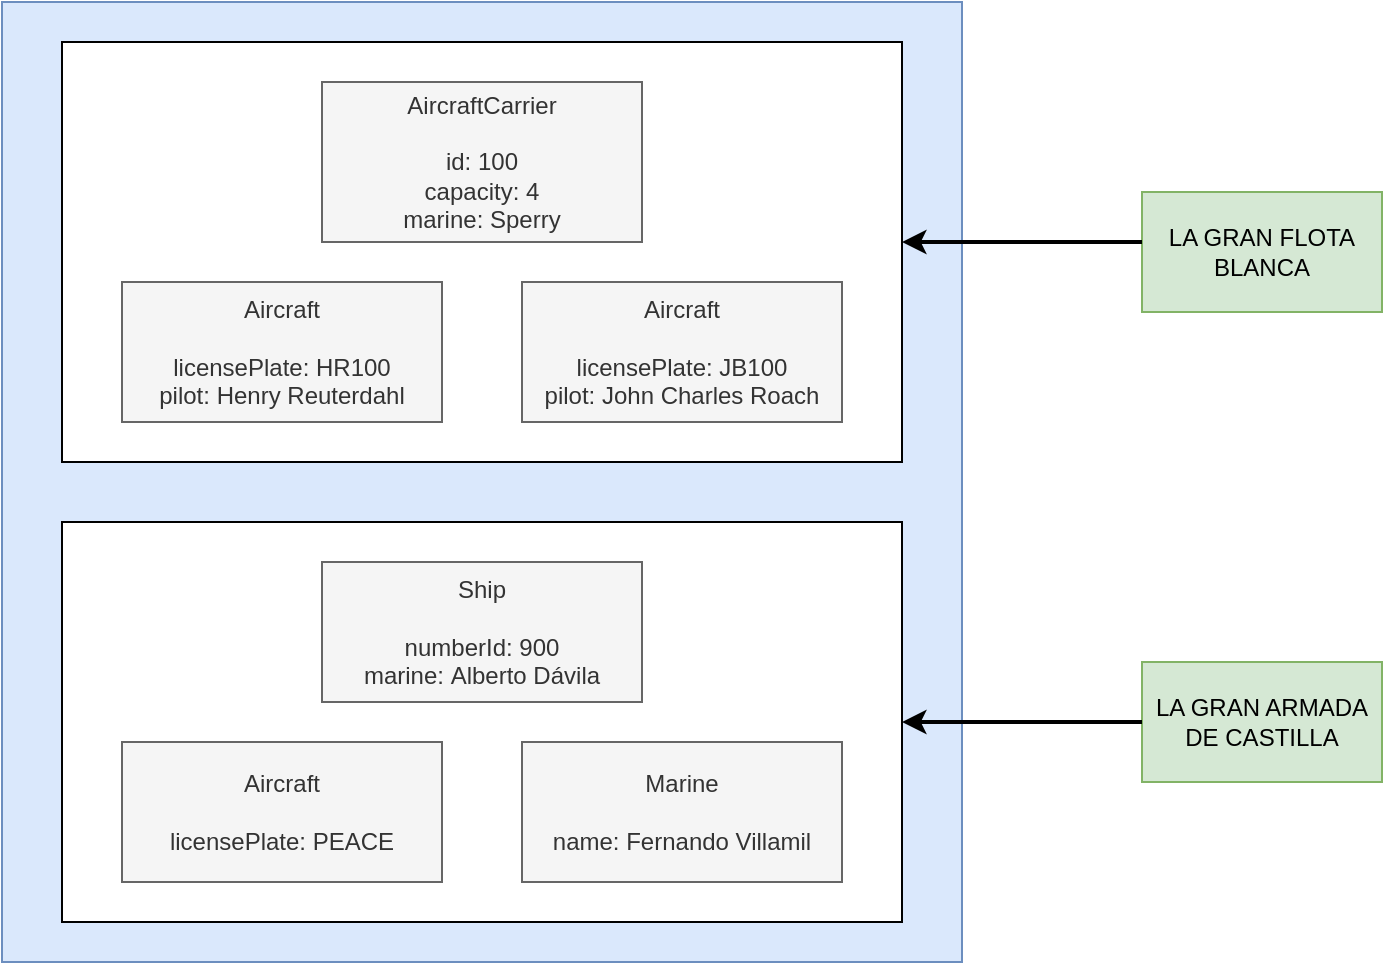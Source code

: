<mxfile version="14.4.2" type="github"><diagram id="YZGDU0XmYwx-0IqUWWDE" name="Page-1"><mxGraphModel dx="868" dy="1594" grid="1" gridSize="10" guides="1" tooltips="1" connect="1" arrows="1" fold="1" page="1" pageScale="1" pageWidth="827" pageHeight="1169" math="0" shadow="0"><root><mxCell id="0"/><mxCell id="1" parent="0"/><mxCell id="RlR2k3dSFBT_CVZJNIw9-1" value="" style="whiteSpace=wrap;html=1;aspect=fixed;fillColor=#dae8fc;strokeColor=#6c8ebf;" vertex="1" parent="1"><mxGeometry x="50" y="-1100" width="480" height="480" as="geometry"/></mxCell><mxCell id="RlR2k3dSFBT_CVZJNIw9-2" value="" style="rounded=0;whiteSpace=wrap;html=1;" vertex="1" parent="1"><mxGeometry x="80" y="-1080" width="420" height="210" as="geometry"/></mxCell><mxCell id="RlR2k3dSFBT_CVZJNIw9-3" value="" style="rounded=0;whiteSpace=wrap;html=1;" vertex="1" parent="1"><mxGeometry x="80" y="-840" width="420" height="200" as="geometry"/></mxCell><mxCell id="RlR2k3dSFBT_CVZJNIw9-9" value="&lt;span style=&quot;color: rgb(51 , 51 , 51)&quot;&gt;Aircraft&lt;/span&gt;&lt;br style=&quot;color: rgb(51 , 51 , 51)&quot;&gt;&lt;br style=&quot;color: rgb(51 , 51 , 51)&quot;&gt;&lt;span style=&quot;color: rgb(51 , 51 , 51)&quot;&gt;licensePlate: HR100&lt;br&gt;pilot:&lt;/span&gt;&amp;nbsp;Henry Reuterdahl&lt;span style=&quot;color: rgb(51 , 51 , 51)&quot;&gt;&lt;br&gt;&lt;/span&gt;" style="rounded=0;whiteSpace=wrap;html=1;fillColor=#f5f5f5;strokeColor=#666666;fontColor=#333333;" vertex="1" parent="1"><mxGeometry x="110" y="-960" width="160" height="70" as="geometry"/></mxCell><mxCell id="RlR2k3dSFBT_CVZJNIw9-10" value="AircraftCarrier&lt;br&gt;&lt;br&gt;id: 100&lt;br&gt;capacity: 4&lt;br&gt;marine:&amp;nbsp;Sperry" style="rounded=0;whiteSpace=wrap;html=1;fillColor=#f5f5f5;strokeColor=#666666;fontColor=#333333;" vertex="1" parent="1"><mxGeometry x="210" y="-1060" width="160" height="80" as="geometry"/></mxCell><mxCell id="RlR2k3dSFBT_CVZJNIw9-11" value="&lt;span style=&quot;color: rgb(51 , 51 , 51)&quot;&gt;Aircraft&lt;/span&gt;&lt;br style=&quot;color: rgb(51 , 51 , 51)&quot;&gt;&lt;br style=&quot;color: rgb(51 , 51 , 51)&quot;&gt;&lt;span style=&quot;color: rgb(51 , 51 , 51)&quot;&gt;licensePlate: JB100&lt;br&gt;pilot:&amp;nbsp;&lt;/span&gt;John Charles Roach&lt;span style=&quot;color: rgb(51 , 51 , 51)&quot;&gt;&lt;br&gt;&lt;/span&gt;" style="rounded=0;whiteSpace=wrap;html=1;fillColor=#f5f5f5;strokeColor=#666666;fontColor=#333333;" vertex="1" parent="1"><mxGeometry x="310" y="-960" width="160" height="70" as="geometry"/></mxCell><mxCell id="RlR2k3dSFBT_CVZJNIw9-13" value="Ship&lt;br style=&quot;color: rgb(51 , 51 , 51)&quot;&gt;&lt;br style=&quot;color: rgb(51 , 51 , 51)&quot;&gt;&lt;span style=&quot;color: rgb(51 , 51 , 51)&quot;&gt;numberId: 900&lt;br&gt;marine:&amp;nbsp;&lt;/span&gt;Alberto Dávila&lt;span style=&quot;color: rgb(51 , 51 , 51)&quot;&gt;&lt;br&gt;&lt;/span&gt;" style="rounded=0;whiteSpace=wrap;html=1;fillColor=#f5f5f5;strokeColor=#666666;fontColor=#333333;" vertex="1" parent="1"><mxGeometry x="210" y="-820" width="160" height="70" as="geometry"/></mxCell><mxCell id="RlR2k3dSFBT_CVZJNIw9-14" value="&lt;span style=&quot;color: rgb(51 , 51 , 51)&quot;&gt;Aircraft&lt;/span&gt;&lt;br style=&quot;color: rgb(51 , 51 , 51)&quot;&gt;&lt;br style=&quot;color: rgb(51 , 51 , 51)&quot;&gt;&lt;span style=&quot;color: rgb(51 , 51 , 51)&quot;&gt;licensePlate: PEACE&lt;/span&gt;&lt;span style=&quot;color: rgb(51 , 51 , 51)&quot;&gt;&lt;br&gt;&lt;/span&gt;" style="rounded=0;whiteSpace=wrap;html=1;fillColor=#f5f5f5;strokeColor=#666666;fontColor=#333333;" vertex="1" parent="1"><mxGeometry x="110" y="-730" width="160" height="70" as="geometry"/></mxCell><mxCell id="RlR2k3dSFBT_CVZJNIw9-15" value="Marine&lt;br style=&quot;color: rgb(51 , 51 , 51)&quot;&gt;&lt;br style=&quot;color: rgb(51 , 51 , 51)&quot;&gt;&lt;span style=&quot;color: rgb(51 , 51 , 51)&quot;&gt;name:&amp;nbsp;&lt;/span&gt;Fernando Villamil&lt;span style=&quot;color: rgb(51 , 51 , 51)&quot;&gt;&lt;br&gt;&lt;/span&gt;" style="rounded=0;whiteSpace=wrap;html=1;fillColor=#f5f5f5;strokeColor=#666666;fontColor=#333333;" vertex="1" parent="1"><mxGeometry x="310" y="-730" width="160" height="70" as="geometry"/></mxCell><mxCell id="RlR2k3dSFBT_CVZJNIw9-16" value="LA GRAN FLOTA BLANCA" style="rounded=0;whiteSpace=wrap;html=1;fillColor=#d5e8d4;strokeColor=#82b366;" vertex="1" parent="1"><mxGeometry x="620" y="-1005" width="120" height="60" as="geometry"/></mxCell><mxCell id="RlR2k3dSFBT_CVZJNIw9-17" value="LA GRAN ARMADA DE CASTILLA" style="rounded=0;whiteSpace=wrap;html=1;fillColor=#d5e8d4;strokeColor=#82b366;" vertex="1" parent="1"><mxGeometry x="620" y="-770" width="120" height="60" as="geometry"/></mxCell><mxCell id="RlR2k3dSFBT_CVZJNIw9-19" value="" style="endArrow=classic;html=1;entryX=1;entryY=0.5;entryDx=0;entryDy=0;exitX=0;exitY=0.5;exitDx=0;exitDy=0;strokeWidth=2;" edge="1" parent="1" source="RlR2k3dSFBT_CVZJNIw9-17" target="RlR2k3dSFBT_CVZJNIw9-3"><mxGeometry width="50" height="50" relative="1" as="geometry"><mxPoint x="540" y="-700" as="sourcePoint"/><mxPoint x="590" y="-750" as="targetPoint"/></mxGeometry></mxCell><mxCell id="RlR2k3dSFBT_CVZJNIw9-20" value="" style="endArrow=classic;html=1;entryX=1;entryY=0.5;entryDx=0;entryDy=0;exitX=0;exitY=0.5;exitDx=0;exitDy=0;strokeWidth=2;" edge="1" parent="1"><mxGeometry width="50" height="50" relative="1" as="geometry"><mxPoint x="620" y="-980" as="sourcePoint"/><mxPoint x="500" y="-980" as="targetPoint"/></mxGeometry></mxCell></root></mxGraphModel></diagram></mxfile>